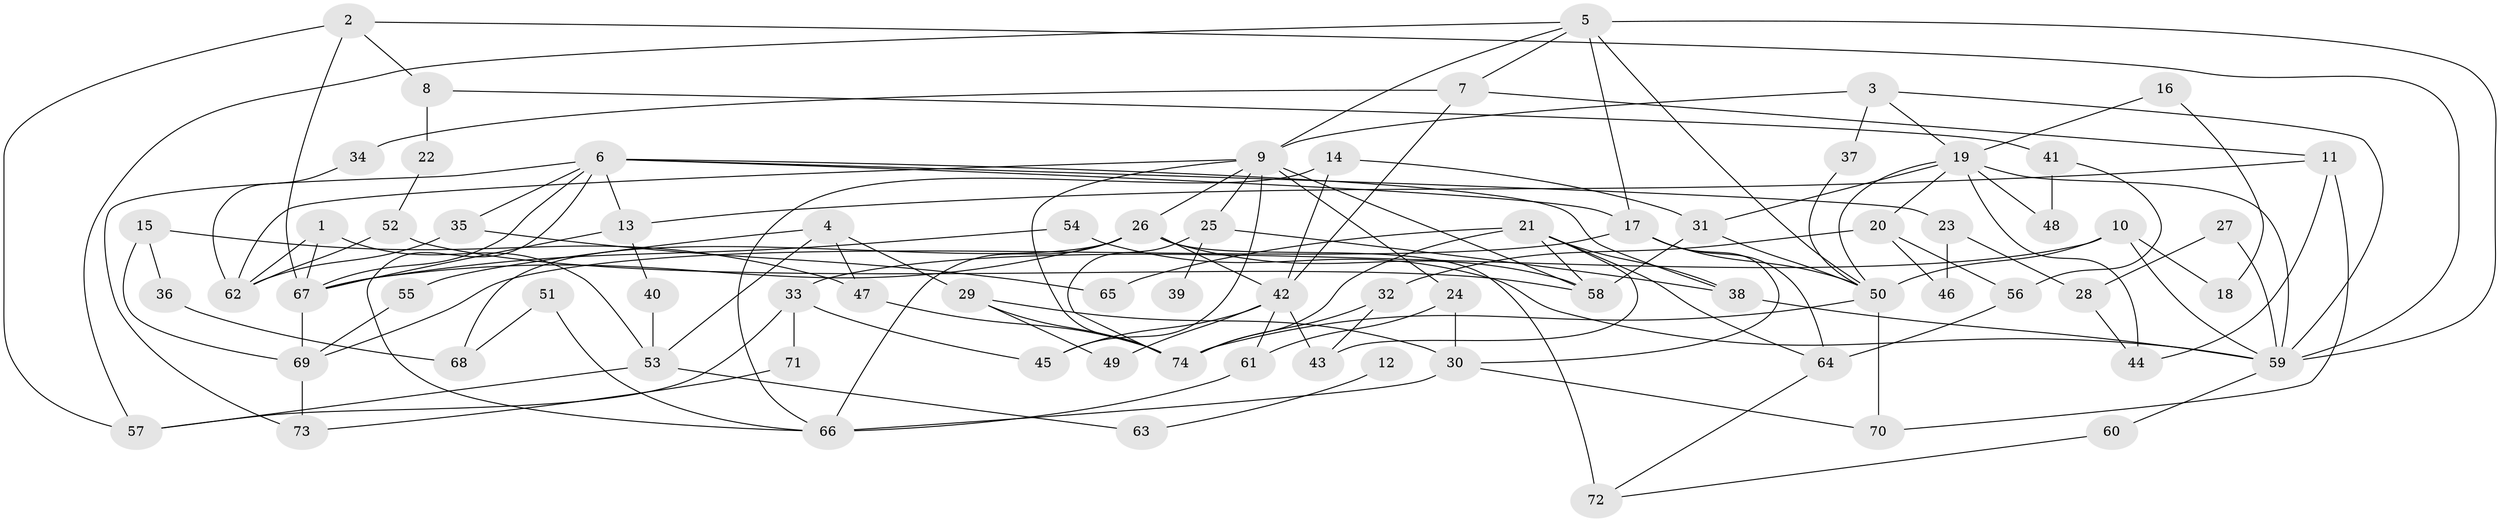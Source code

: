 // original degree distribution, {8: 0.013513513513513514, 3: 0.25, 4: 0.16891891891891891, 7: 0.02027027027027027, 9: 0.006756756756756757, 5: 0.06756756756756757, 6: 0.02702702702702703, 1: 0.18243243243243243, 2: 0.2635135135135135}
// Generated by graph-tools (version 1.1) at 2025/01/03/09/25 03:01:09]
// undirected, 74 vertices, 140 edges
graph export_dot {
graph [start="1"]
  node [color=gray90,style=filled];
  1;
  2;
  3;
  4;
  5;
  6;
  7;
  8;
  9;
  10;
  11;
  12;
  13;
  14;
  15;
  16;
  17;
  18;
  19;
  20;
  21;
  22;
  23;
  24;
  25;
  26;
  27;
  28;
  29;
  30;
  31;
  32;
  33;
  34;
  35;
  36;
  37;
  38;
  39;
  40;
  41;
  42;
  43;
  44;
  45;
  46;
  47;
  48;
  49;
  50;
  51;
  52;
  53;
  54;
  55;
  56;
  57;
  58;
  59;
  60;
  61;
  62;
  63;
  64;
  65;
  66;
  67;
  68;
  69;
  70;
  71;
  72;
  73;
  74;
  1 -- 53 [weight=1.0];
  1 -- 62 [weight=1.0];
  1 -- 67 [weight=1.0];
  2 -- 8 [weight=1.0];
  2 -- 57 [weight=1.0];
  2 -- 59 [weight=1.0];
  2 -- 67 [weight=1.0];
  3 -- 9 [weight=1.0];
  3 -- 19 [weight=1.0];
  3 -- 37 [weight=1.0];
  3 -- 59 [weight=1.0];
  4 -- 29 [weight=1.0];
  4 -- 47 [weight=1.0];
  4 -- 53 [weight=1.0];
  4 -- 55 [weight=1.0];
  5 -- 7 [weight=1.0];
  5 -- 9 [weight=1.0];
  5 -- 17 [weight=1.0];
  5 -- 50 [weight=1.0];
  5 -- 57 [weight=1.0];
  5 -- 59 [weight=1.0];
  6 -- 13 [weight=1.0];
  6 -- 17 [weight=1.0];
  6 -- 23 [weight=1.0];
  6 -- 35 [weight=1.0];
  6 -- 38 [weight=1.0];
  6 -- 66 [weight=1.0];
  6 -- 67 [weight=1.0];
  6 -- 73 [weight=1.0];
  7 -- 11 [weight=1.0];
  7 -- 34 [weight=1.0];
  7 -- 42 [weight=1.0];
  8 -- 22 [weight=1.0];
  8 -- 41 [weight=1.0];
  9 -- 24 [weight=1.0];
  9 -- 25 [weight=1.0];
  9 -- 26 [weight=1.0];
  9 -- 45 [weight=1.0];
  9 -- 58 [weight=1.0];
  9 -- 62 [weight=1.0];
  9 -- 74 [weight=1.0];
  10 -- 18 [weight=1.0];
  10 -- 33 [weight=1.0];
  10 -- 50 [weight=1.0];
  10 -- 59 [weight=1.0];
  11 -- 13 [weight=1.0];
  11 -- 44 [weight=1.0];
  11 -- 70 [weight=1.0];
  12 -- 63 [weight=1.0];
  13 -- 40 [weight=1.0];
  13 -- 67 [weight=1.0];
  14 -- 31 [weight=1.0];
  14 -- 42 [weight=1.0];
  14 -- 66 [weight=1.0];
  15 -- 36 [weight=1.0];
  15 -- 47 [weight=1.0];
  15 -- 69 [weight=1.0];
  16 -- 18 [weight=1.0];
  16 -- 19 [weight=1.0];
  17 -- 30 [weight=1.0];
  17 -- 50 [weight=1.0];
  17 -- 64 [weight=1.0];
  17 -- 69 [weight=1.0];
  19 -- 20 [weight=1.0];
  19 -- 31 [weight=1.0];
  19 -- 44 [weight=1.0];
  19 -- 48 [weight=1.0];
  19 -- 50 [weight=1.0];
  19 -- 59 [weight=1.0];
  20 -- 32 [weight=1.0];
  20 -- 46 [weight=1.0];
  20 -- 56 [weight=1.0];
  21 -- 38 [weight=1.0];
  21 -- 43 [weight=1.0];
  21 -- 58 [weight=1.0];
  21 -- 64 [weight=1.0];
  21 -- 65 [weight=1.0];
  21 -- 74 [weight=1.0];
  22 -- 52 [weight=1.0];
  23 -- 28 [weight=1.0];
  23 -- 46 [weight=1.0];
  24 -- 30 [weight=1.0];
  24 -- 61 [weight=1.0];
  25 -- 38 [weight=1.0];
  25 -- 39 [weight=1.0];
  25 -- 74 [weight=1.0];
  26 -- 42 [weight=1.0];
  26 -- 58 [weight=1.0];
  26 -- 66 [weight=1.0];
  26 -- 67 [weight=1.0];
  26 -- 68 [weight=1.0];
  26 -- 72 [weight=2.0];
  27 -- 28 [weight=1.0];
  27 -- 59 [weight=1.0];
  28 -- 44 [weight=1.0];
  29 -- 30 [weight=1.0];
  29 -- 49 [weight=1.0];
  29 -- 74 [weight=1.0];
  30 -- 66 [weight=1.0];
  30 -- 70 [weight=1.0];
  31 -- 50 [weight=1.0];
  31 -- 58 [weight=1.0];
  32 -- 43 [weight=1.0];
  32 -- 74 [weight=1.0];
  33 -- 45 [weight=1.0];
  33 -- 57 [weight=1.0];
  33 -- 71 [weight=2.0];
  34 -- 62 [weight=1.0];
  35 -- 62 [weight=1.0];
  35 -- 65 [weight=1.0];
  36 -- 68 [weight=1.0];
  37 -- 50 [weight=1.0];
  38 -- 59 [weight=1.0];
  40 -- 53 [weight=1.0];
  41 -- 48 [weight=1.0];
  41 -- 56 [weight=1.0];
  42 -- 43 [weight=1.0];
  42 -- 45 [weight=1.0];
  42 -- 49 [weight=2.0];
  42 -- 61 [weight=1.0];
  47 -- 74 [weight=1.0];
  50 -- 70 [weight=1.0];
  50 -- 74 [weight=1.0];
  51 -- 66 [weight=1.0];
  51 -- 68 [weight=1.0];
  52 -- 58 [weight=1.0];
  52 -- 62 [weight=1.0];
  53 -- 57 [weight=1.0];
  53 -- 63 [weight=1.0];
  54 -- 59 [weight=1.0];
  54 -- 67 [weight=1.0];
  55 -- 69 [weight=1.0];
  56 -- 64 [weight=1.0];
  59 -- 60 [weight=1.0];
  60 -- 72 [weight=1.0];
  61 -- 66 [weight=1.0];
  64 -- 72 [weight=1.0];
  67 -- 69 [weight=1.0];
  69 -- 73 [weight=1.0];
  71 -- 73 [weight=1.0];
}
